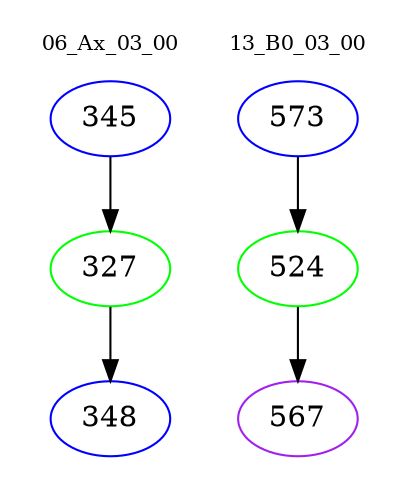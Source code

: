 digraph{
subgraph cluster_0 {
color = white
label = "06_Ax_03_00";
fontsize=10;
T0_345 [label="345", color="blue"]
T0_345 -> T0_327 [color="black"]
T0_327 [label="327", color="green"]
T0_327 -> T0_348 [color="black"]
T0_348 [label="348", color="blue"]
}
subgraph cluster_1 {
color = white
label = "13_B0_03_00";
fontsize=10;
T1_573 [label="573", color="blue"]
T1_573 -> T1_524 [color="black"]
T1_524 [label="524", color="green"]
T1_524 -> T1_567 [color="black"]
T1_567 [label="567", color="purple"]
}
}
